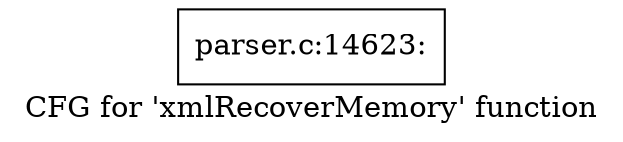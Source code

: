digraph "CFG for 'xmlRecoverMemory' function" {
	label="CFG for 'xmlRecoverMemory' function";

	Node0x49f5d00 [shape=record,label="{parser.c:14623:}"];
}
